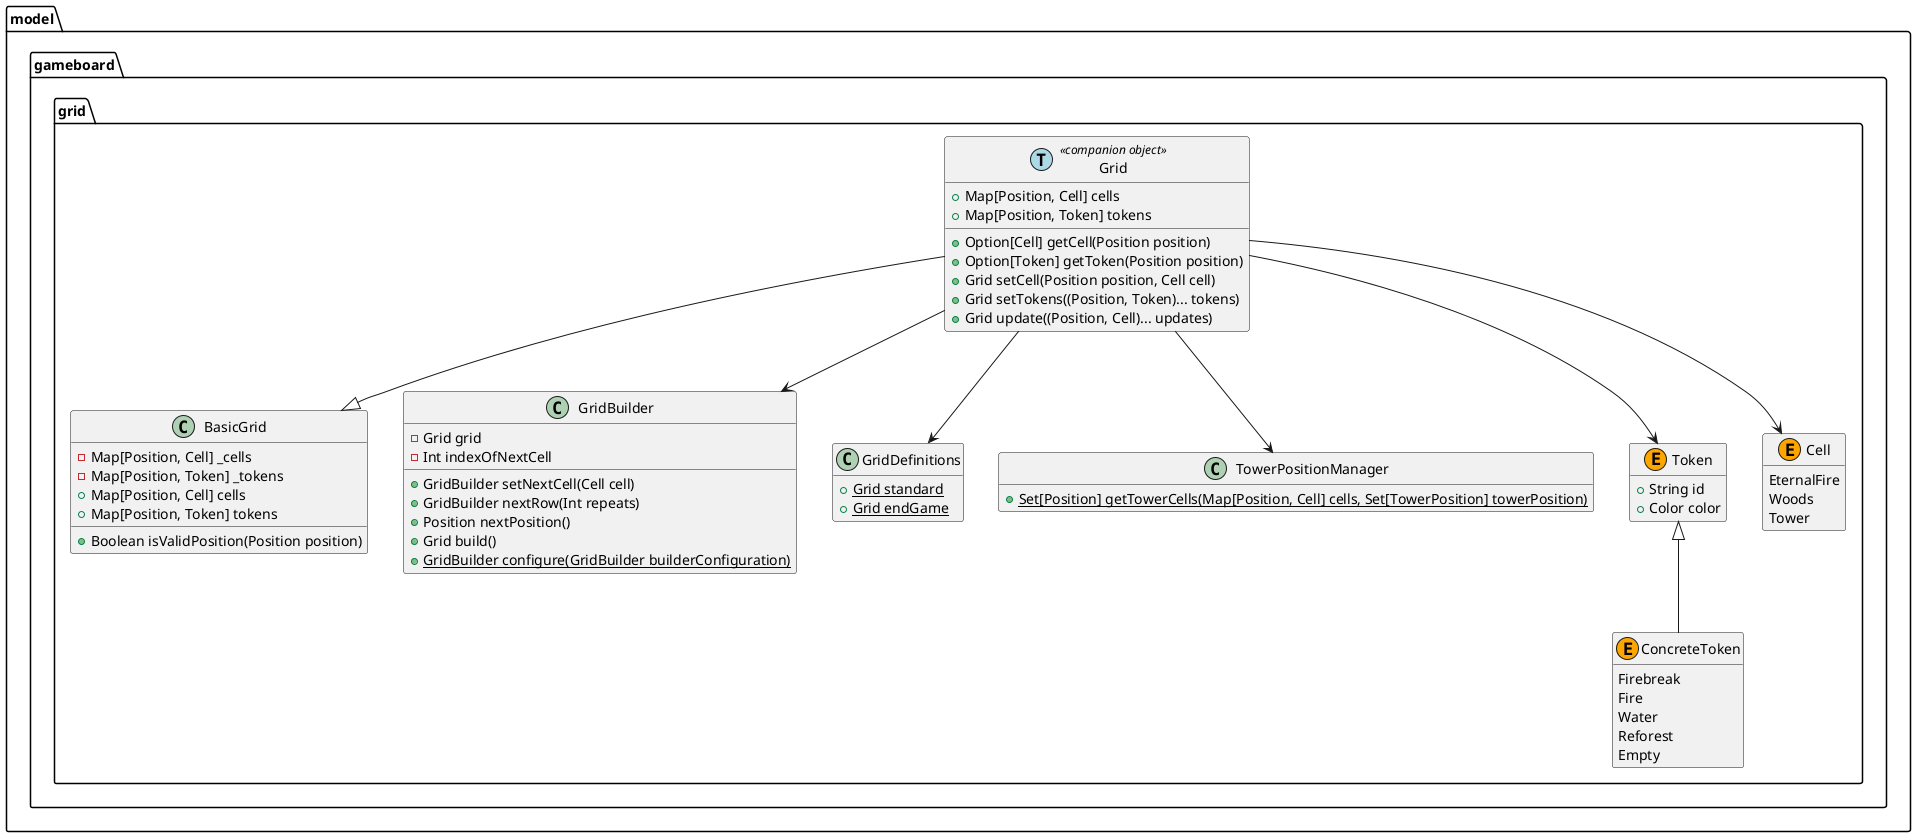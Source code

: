 @startuml
hide empty members
skinparam shadowing false

package model.gameboard.grid {
  class Grid << (T,lightblue) companion object >> {
    +Map[Position, Cell] cells
    +Map[Position, Token] tokens
    +Option[Cell] getCell(Position position)
    +Option[Token] getToken(Position position)
    +Grid setCell(Position position, Cell cell)
    +Grid setTokens((Position, Token)... tokens)
    +Grid update((Position, Cell)... updates)
  }

  class BasicGrid {
    -Map[Position, Cell] _cells
    -Map[Position, Token] _tokens
    +Map[Position, Cell] cells
    +Map[Position, Token] tokens
    +Boolean isValidPosition(Position position)
  }

  class GridBuilder {
      -Grid grid
      -Int indexOfNextCell
      +GridBuilder setNextCell(Cell cell)
      +GridBuilder nextRow(Int repeats)
      +Position nextPosition()
      +Grid build()
      {static} +GridBuilder configure(GridBuilder builderConfiguration)
    }

  class GridDefinitions {
    {static} +Grid standard
    {static} +Grid endGame
  }

  class TowerPositionManager {
    {static} +Set[Position] getTowerCells(Map[Position, Cell] cells, Set[TowerPosition] towerPosition)
  }

  class Grid {
  }

  enum Token << (E, orange) >> {
    +String id
    +Color color
  }

  enum ConcreteToken << (E, orange) >> {
    Firebreak
    Fire
    Water
    Reforest
    Empty
  }

  enum Cell << (E, orange) >> {
    EternalFire
    Woods
    Tower
  }

  Grid --|> BasicGrid
  Grid --> GridBuilder
  Grid --> GridDefinitions
  Grid --> TowerPositionManager
  Grid --> Token
  Grid --> Cell
  Token <|-- ConcreteToken
}

@enduml